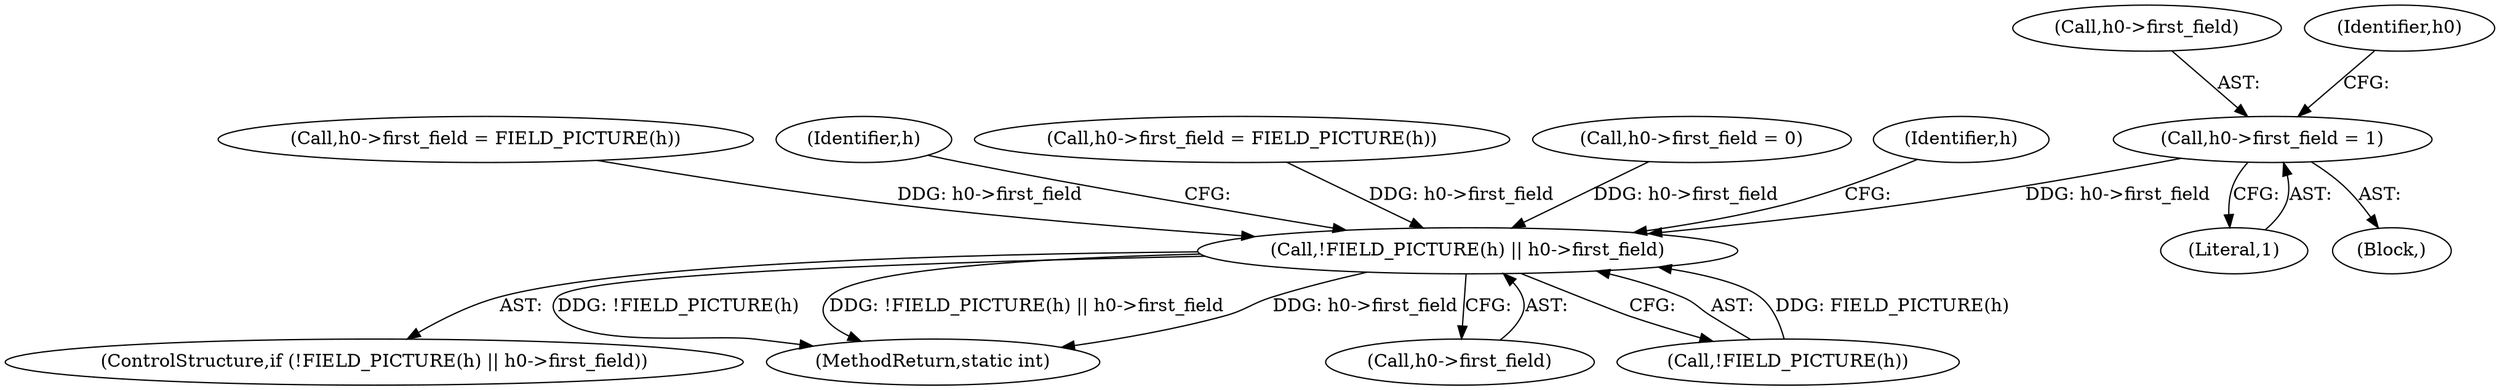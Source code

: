 digraph "0_FFmpeg_29ffeef5e73b8f41ff3a3f2242d356759c66f91f@pointer" {
"1001786" [label="(Call,h0->first_field = 1)"];
"1001812" [label="(Call,!FIELD_PICTURE(h) || h0->first_field)"];
"1001790" [label="(Literal,1)"];
"1001812" [label="(Call,!FIELD_PICTURE(h) || h0->first_field)"];
"1001754" [label="(Call,h0->first_field = FIELD_PICTURE(h))"];
"1001836" [label="(Identifier,h)"];
"1001805" [label="(Call,h0->first_field = FIELD_PICTURE(h))"];
"1001811" [label="(ControlStructure,if (!FIELD_PICTURE(h) || h0->first_field))"];
"1001798" [label="(Call,h0->first_field = 0)"];
"1001786" [label="(Call,h0->first_field = 1)"];
"1001787" [label="(Call,h0->first_field)"];
"1001793" [label="(Identifier,h0)"];
"1001772" [label="(Block,)"];
"1001823" [label="(Identifier,h)"];
"1003435" [label="(MethodReturn,static int)"];
"1001816" [label="(Call,h0->first_field)"];
"1001813" [label="(Call,!FIELD_PICTURE(h))"];
"1001786" -> "1001772"  [label="AST: "];
"1001786" -> "1001790"  [label="CFG: "];
"1001787" -> "1001786"  [label="AST: "];
"1001790" -> "1001786"  [label="AST: "];
"1001793" -> "1001786"  [label="CFG: "];
"1001786" -> "1001812"  [label="DDG: h0->first_field"];
"1001812" -> "1001811"  [label="AST: "];
"1001812" -> "1001813"  [label="CFG: "];
"1001812" -> "1001816"  [label="CFG: "];
"1001813" -> "1001812"  [label="AST: "];
"1001816" -> "1001812"  [label="AST: "];
"1001823" -> "1001812"  [label="CFG: "];
"1001836" -> "1001812"  [label="CFG: "];
"1001812" -> "1003435"  [label="DDG: !FIELD_PICTURE(h)"];
"1001812" -> "1003435"  [label="DDG: !FIELD_PICTURE(h) || h0->first_field"];
"1001812" -> "1003435"  [label="DDG: h0->first_field"];
"1001813" -> "1001812"  [label="DDG: FIELD_PICTURE(h)"];
"1001754" -> "1001812"  [label="DDG: h0->first_field"];
"1001805" -> "1001812"  [label="DDG: h0->first_field"];
"1001798" -> "1001812"  [label="DDG: h0->first_field"];
}
